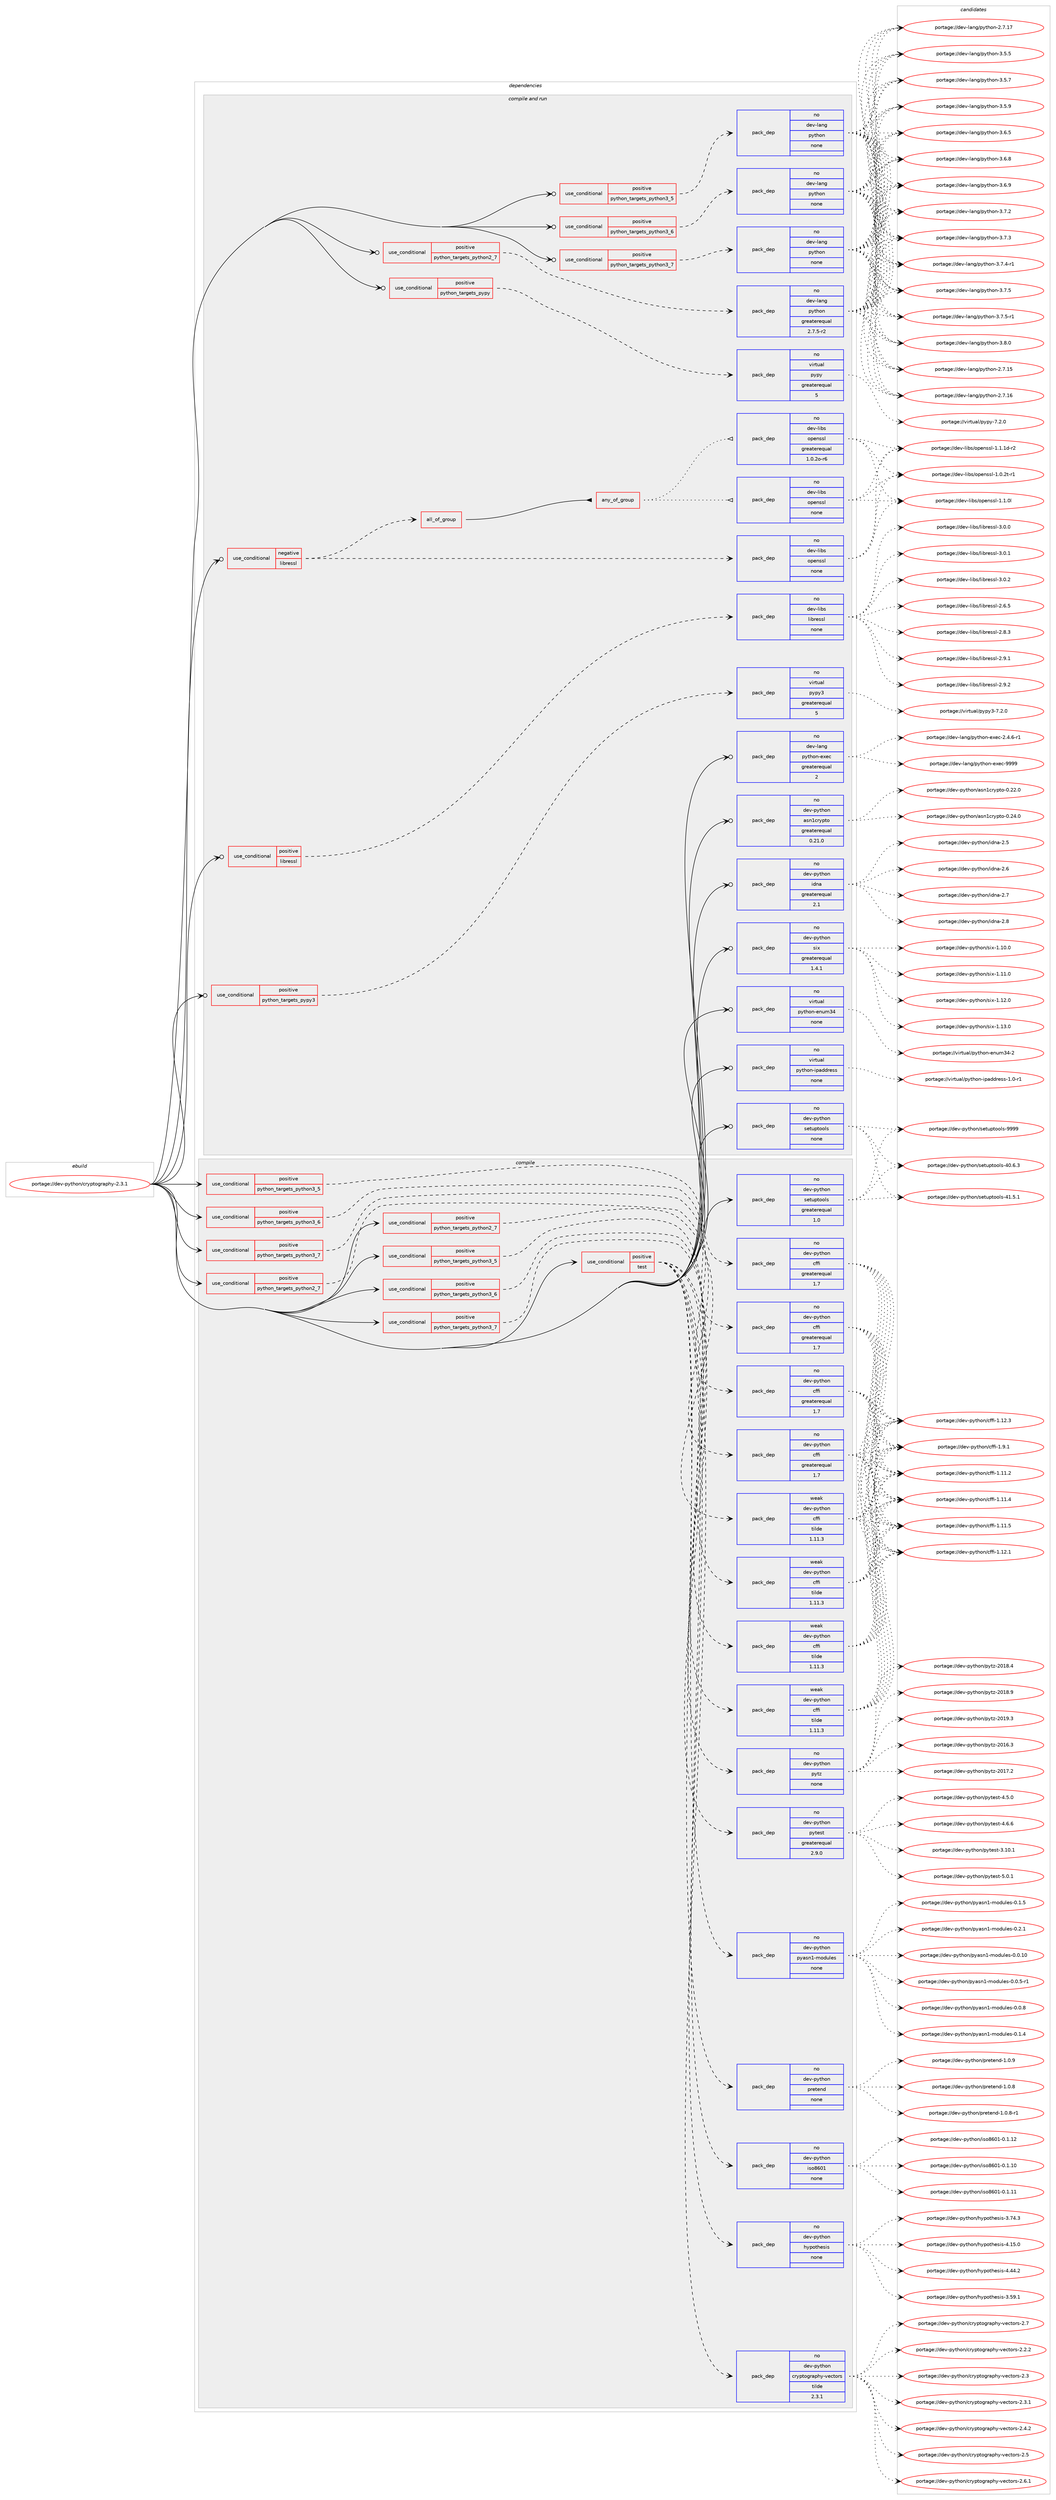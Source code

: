 digraph prolog {

# *************
# Graph options
# *************

newrank=true;
concentrate=true;
compound=true;
graph [rankdir=LR,fontname=Helvetica,fontsize=10,ranksep=1.5];#, ranksep=2.5, nodesep=0.2];
edge  [arrowhead=vee];
node  [fontname=Helvetica,fontsize=10];

# **********
# The ebuild
# **********

subgraph cluster_leftcol {
color=gray;
label=<<i>ebuild</i>>;
id [label="portage://dev-python/cryptography-2.3.1", color=red, width=4, href="../dev-python/cryptography-2.3.1.svg"];
}

# ****************
# The dependencies
# ****************

subgraph cluster_midcol {
color=gray;
label=<<i>dependencies</i>>;
subgraph cluster_compile {
fillcolor="#eeeeee";
style=filled;
label=<<i>compile</i>>;
subgraph cond27299 {
dependency135271 [label=<<TABLE BORDER="0" CELLBORDER="1" CELLSPACING="0" CELLPADDING="4"><TR><TD ROWSPAN="3" CELLPADDING="10">use_conditional</TD></TR><TR><TD>positive</TD></TR><TR><TD>python_targets_python2_7</TD></TR></TABLE>>, shape=none, color=red];
subgraph pack104658 {
dependency135272 [label=<<TABLE BORDER="0" CELLBORDER="1" CELLSPACING="0" CELLPADDING="4" WIDTH="220"><TR><TD ROWSPAN="6" CELLPADDING="30">pack_dep</TD></TR><TR><TD WIDTH="110">no</TD></TR><TR><TD>dev-python</TD></TR><TR><TD>cffi</TD></TR><TR><TD>greaterequal</TD></TR><TR><TD>1.7</TD></TR></TABLE>>, shape=none, color=blue];
}
dependency135271:e -> dependency135272:w [weight=20,style="dashed",arrowhead="vee"];
}
id:e -> dependency135271:w [weight=20,style="solid",arrowhead="vee"];
subgraph cond27300 {
dependency135273 [label=<<TABLE BORDER="0" CELLBORDER="1" CELLSPACING="0" CELLPADDING="4"><TR><TD ROWSPAN="3" CELLPADDING="10">use_conditional</TD></TR><TR><TD>positive</TD></TR><TR><TD>python_targets_python2_7</TD></TR></TABLE>>, shape=none, color=red];
subgraph pack104659 {
dependency135274 [label=<<TABLE BORDER="0" CELLBORDER="1" CELLSPACING="0" CELLPADDING="4" WIDTH="220"><TR><TD ROWSPAN="6" CELLPADDING="30">pack_dep</TD></TR><TR><TD WIDTH="110">weak</TD></TR><TR><TD>dev-python</TD></TR><TR><TD>cffi</TD></TR><TR><TD>tilde</TD></TR><TR><TD>1.11.3</TD></TR></TABLE>>, shape=none, color=blue];
}
dependency135273:e -> dependency135274:w [weight=20,style="dashed",arrowhead="vee"];
}
id:e -> dependency135273:w [weight=20,style="solid",arrowhead="vee"];
subgraph cond27301 {
dependency135275 [label=<<TABLE BORDER="0" CELLBORDER="1" CELLSPACING="0" CELLPADDING="4"><TR><TD ROWSPAN="3" CELLPADDING="10">use_conditional</TD></TR><TR><TD>positive</TD></TR><TR><TD>python_targets_python3_5</TD></TR></TABLE>>, shape=none, color=red];
subgraph pack104660 {
dependency135276 [label=<<TABLE BORDER="0" CELLBORDER="1" CELLSPACING="0" CELLPADDING="4" WIDTH="220"><TR><TD ROWSPAN="6" CELLPADDING="30">pack_dep</TD></TR><TR><TD WIDTH="110">no</TD></TR><TR><TD>dev-python</TD></TR><TR><TD>cffi</TD></TR><TR><TD>greaterequal</TD></TR><TR><TD>1.7</TD></TR></TABLE>>, shape=none, color=blue];
}
dependency135275:e -> dependency135276:w [weight=20,style="dashed",arrowhead="vee"];
}
id:e -> dependency135275:w [weight=20,style="solid",arrowhead="vee"];
subgraph cond27302 {
dependency135277 [label=<<TABLE BORDER="0" CELLBORDER="1" CELLSPACING="0" CELLPADDING="4"><TR><TD ROWSPAN="3" CELLPADDING="10">use_conditional</TD></TR><TR><TD>positive</TD></TR><TR><TD>python_targets_python3_5</TD></TR></TABLE>>, shape=none, color=red];
subgraph pack104661 {
dependency135278 [label=<<TABLE BORDER="0" CELLBORDER="1" CELLSPACING="0" CELLPADDING="4" WIDTH="220"><TR><TD ROWSPAN="6" CELLPADDING="30">pack_dep</TD></TR><TR><TD WIDTH="110">weak</TD></TR><TR><TD>dev-python</TD></TR><TR><TD>cffi</TD></TR><TR><TD>tilde</TD></TR><TR><TD>1.11.3</TD></TR></TABLE>>, shape=none, color=blue];
}
dependency135277:e -> dependency135278:w [weight=20,style="dashed",arrowhead="vee"];
}
id:e -> dependency135277:w [weight=20,style="solid",arrowhead="vee"];
subgraph cond27303 {
dependency135279 [label=<<TABLE BORDER="0" CELLBORDER="1" CELLSPACING="0" CELLPADDING="4"><TR><TD ROWSPAN="3" CELLPADDING="10">use_conditional</TD></TR><TR><TD>positive</TD></TR><TR><TD>python_targets_python3_6</TD></TR></TABLE>>, shape=none, color=red];
subgraph pack104662 {
dependency135280 [label=<<TABLE BORDER="0" CELLBORDER="1" CELLSPACING="0" CELLPADDING="4" WIDTH="220"><TR><TD ROWSPAN="6" CELLPADDING="30">pack_dep</TD></TR><TR><TD WIDTH="110">no</TD></TR><TR><TD>dev-python</TD></TR><TR><TD>cffi</TD></TR><TR><TD>greaterequal</TD></TR><TR><TD>1.7</TD></TR></TABLE>>, shape=none, color=blue];
}
dependency135279:e -> dependency135280:w [weight=20,style="dashed",arrowhead="vee"];
}
id:e -> dependency135279:w [weight=20,style="solid",arrowhead="vee"];
subgraph cond27304 {
dependency135281 [label=<<TABLE BORDER="0" CELLBORDER="1" CELLSPACING="0" CELLPADDING="4"><TR><TD ROWSPAN="3" CELLPADDING="10">use_conditional</TD></TR><TR><TD>positive</TD></TR><TR><TD>python_targets_python3_6</TD></TR></TABLE>>, shape=none, color=red];
subgraph pack104663 {
dependency135282 [label=<<TABLE BORDER="0" CELLBORDER="1" CELLSPACING="0" CELLPADDING="4" WIDTH="220"><TR><TD ROWSPAN="6" CELLPADDING="30">pack_dep</TD></TR><TR><TD WIDTH="110">weak</TD></TR><TR><TD>dev-python</TD></TR><TR><TD>cffi</TD></TR><TR><TD>tilde</TD></TR><TR><TD>1.11.3</TD></TR></TABLE>>, shape=none, color=blue];
}
dependency135281:e -> dependency135282:w [weight=20,style="dashed",arrowhead="vee"];
}
id:e -> dependency135281:w [weight=20,style="solid",arrowhead="vee"];
subgraph cond27305 {
dependency135283 [label=<<TABLE BORDER="0" CELLBORDER="1" CELLSPACING="0" CELLPADDING="4"><TR><TD ROWSPAN="3" CELLPADDING="10">use_conditional</TD></TR><TR><TD>positive</TD></TR><TR><TD>python_targets_python3_7</TD></TR></TABLE>>, shape=none, color=red];
subgraph pack104664 {
dependency135284 [label=<<TABLE BORDER="0" CELLBORDER="1" CELLSPACING="0" CELLPADDING="4" WIDTH="220"><TR><TD ROWSPAN="6" CELLPADDING="30">pack_dep</TD></TR><TR><TD WIDTH="110">no</TD></TR><TR><TD>dev-python</TD></TR><TR><TD>cffi</TD></TR><TR><TD>greaterequal</TD></TR><TR><TD>1.7</TD></TR></TABLE>>, shape=none, color=blue];
}
dependency135283:e -> dependency135284:w [weight=20,style="dashed",arrowhead="vee"];
}
id:e -> dependency135283:w [weight=20,style="solid",arrowhead="vee"];
subgraph cond27306 {
dependency135285 [label=<<TABLE BORDER="0" CELLBORDER="1" CELLSPACING="0" CELLPADDING="4"><TR><TD ROWSPAN="3" CELLPADDING="10">use_conditional</TD></TR><TR><TD>positive</TD></TR><TR><TD>python_targets_python3_7</TD></TR></TABLE>>, shape=none, color=red];
subgraph pack104665 {
dependency135286 [label=<<TABLE BORDER="0" CELLBORDER="1" CELLSPACING="0" CELLPADDING="4" WIDTH="220"><TR><TD ROWSPAN="6" CELLPADDING="30">pack_dep</TD></TR><TR><TD WIDTH="110">weak</TD></TR><TR><TD>dev-python</TD></TR><TR><TD>cffi</TD></TR><TR><TD>tilde</TD></TR><TR><TD>1.11.3</TD></TR></TABLE>>, shape=none, color=blue];
}
dependency135285:e -> dependency135286:w [weight=20,style="dashed",arrowhead="vee"];
}
id:e -> dependency135285:w [weight=20,style="solid",arrowhead="vee"];
subgraph cond27307 {
dependency135287 [label=<<TABLE BORDER="0" CELLBORDER="1" CELLSPACING="0" CELLPADDING="4"><TR><TD ROWSPAN="3" CELLPADDING="10">use_conditional</TD></TR><TR><TD>positive</TD></TR><TR><TD>test</TD></TR></TABLE>>, shape=none, color=red];
subgraph pack104666 {
dependency135288 [label=<<TABLE BORDER="0" CELLBORDER="1" CELLSPACING="0" CELLPADDING="4" WIDTH="220"><TR><TD ROWSPAN="6" CELLPADDING="30">pack_dep</TD></TR><TR><TD WIDTH="110">no</TD></TR><TR><TD>dev-python</TD></TR><TR><TD>cryptography-vectors</TD></TR><TR><TD>tilde</TD></TR><TR><TD>2.3.1</TD></TR></TABLE>>, shape=none, color=blue];
}
dependency135287:e -> dependency135288:w [weight=20,style="dashed",arrowhead="vee"];
subgraph pack104667 {
dependency135289 [label=<<TABLE BORDER="0" CELLBORDER="1" CELLSPACING="0" CELLPADDING="4" WIDTH="220"><TR><TD ROWSPAN="6" CELLPADDING="30">pack_dep</TD></TR><TR><TD WIDTH="110">no</TD></TR><TR><TD>dev-python</TD></TR><TR><TD>hypothesis</TD></TR><TR><TD>none</TD></TR><TR><TD></TD></TR></TABLE>>, shape=none, color=blue];
}
dependency135287:e -> dependency135289:w [weight=20,style="dashed",arrowhead="vee"];
subgraph pack104668 {
dependency135290 [label=<<TABLE BORDER="0" CELLBORDER="1" CELLSPACING="0" CELLPADDING="4" WIDTH="220"><TR><TD ROWSPAN="6" CELLPADDING="30">pack_dep</TD></TR><TR><TD WIDTH="110">no</TD></TR><TR><TD>dev-python</TD></TR><TR><TD>iso8601</TD></TR><TR><TD>none</TD></TR><TR><TD></TD></TR></TABLE>>, shape=none, color=blue];
}
dependency135287:e -> dependency135290:w [weight=20,style="dashed",arrowhead="vee"];
subgraph pack104669 {
dependency135291 [label=<<TABLE BORDER="0" CELLBORDER="1" CELLSPACING="0" CELLPADDING="4" WIDTH="220"><TR><TD ROWSPAN="6" CELLPADDING="30">pack_dep</TD></TR><TR><TD WIDTH="110">no</TD></TR><TR><TD>dev-python</TD></TR><TR><TD>pretend</TD></TR><TR><TD>none</TD></TR><TR><TD></TD></TR></TABLE>>, shape=none, color=blue];
}
dependency135287:e -> dependency135291:w [weight=20,style="dashed",arrowhead="vee"];
subgraph pack104670 {
dependency135292 [label=<<TABLE BORDER="0" CELLBORDER="1" CELLSPACING="0" CELLPADDING="4" WIDTH="220"><TR><TD ROWSPAN="6" CELLPADDING="30">pack_dep</TD></TR><TR><TD WIDTH="110">no</TD></TR><TR><TD>dev-python</TD></TR><TR><TD>pyasn1-modules</TD></TR><TR><TD>none</TD></TR><TR><TD></TD></TR></TABLE>>, shape=none, color=blue];
}
dependency135287:e -> dependency135292:w [weight=20,style="dashed",arrowhead="vee"];
subgraph pack104671 {
dependency135293 [label=<<TABLE BORDER="0" CELLBORDER="1" CELLSPACING="0" CELLPADDING="4" WIDTH="220"><TR><TD ROWSPAN="6" CELLPADDING="30">pack_dep</TD></TR><TR><TD WIDTH="110">no</TD></TR><TR><TD>dev-python</TD></TR><TR><TD>pytest</TD></TR><TR><TD>greaterequal</TD></TR><TR><TD>2.9.0</TD></TR></TABLE>>, shape=none, color=blue];
}
dependency135287:e -> dependency135293:w [weight=20,style="dashed",arrowhead="vee"];
subgraph pack104672 {
dependency135294 [label=<<TABLE BORDER="0" CELLBORDER="1" CELLSPACING="0" CELLPADDING="4" WIDTH="220"><TR><TD ROWSPAN="6" CELLPADDING="30">pack_dep</TD></TR><TR><TD WIDTH="110">no</TD></TR><TR><TD>dev-python</TD></TR><TR><TD>pytz</TD></TR><TR><TD>none</TD></TR><TR><TD></TD></TR></TABLE>>, shape=none, color=blue];
}
dependency135287:e -> dependency135294:w [weight=20,style="dashed",arrowhead="vee"];
}
id:e -> dependency135287:w [weight=20,style="solid",arrowhead="vee"];
subgraph pack104673 {
dependency135295 [label=<<TABLE BORDER="0" CELLBORDER="1" CELLSPACING="0" CELLPADDING="4" WIDTH="220"><TR><TD ROWSPAN="6" CELLPADDING="30">pack_dep</TD></TR><TR><TD WIDTH="110">no</TD></TR><TR><TD>dev-python</TD></TR><TR><TD>setuptools</TD></TR><TR><TD>greaterequal</TD></TR><TR><TD>1.0</TD></TR></TABLE>>, shape=none, color=blue];
}
id:e -> dependency135295:w [weight=20,style="solid",arrowhead="vee"];
}
subgraph cluster_compileandrun {
fillcolor="#eeeeee";
style=filled;
label=<<i>compile and run</i>>;
subgraph cond27308 {
dependency135296 [label=<<TABLE BORDER="0" CELLBORDER="1" CELLSPACING="0" CELLPADDING="4"><TR><TD ROWSPAN="3" CELLPADDING="10">use_conditional</TD></TR><TR><TD>negative</TD></TR><TR><TD>libressl</TD></TR></TABLE>>, shape=none, color=red];
subgraph pack104674 {
dependency135297 [label=<<TABLE BORDER="0" CELLBORDER="1" CELLSPACING="0" CELLPADDING="4" WIDTH="220"><TR><TD ROWSPAN="6" CELLPADDING="30">pack_dep</TD></TR><TR><TD WIDTH="110">no</TD></TR><TR><TD>dev-libs</TD></TR><TR><TD>openssl</TD></TR><TR><TD>none</TD></TR><TR><TD></TD></TR></TABLE>>, shape=none, color=blue];
}
dependency135296:e -> dependency135297:w [weight=20,style="dashed",arrowhead="vee"];
subgraph all70 {
dependency135298 [label=<<TABLE BORDER="0" CELLBORDER="1" CELLSPACING="0" CELLPADDING="4"><TR><TD CELLPADDING="10">all_of_group</TD></TR></TABLE>>, shape=none, color=red];subgraph any3247 {
dependency135299 [label=<<TABLE BORDER="0" CELLBORDER="1" CELLSPACING="0" CELLPADDING="4"><TR><TD CELLPADDING="10">any_of_group</TD></TR></TABLE>>, shape=none, color=red];subgraph pack104675 {
dependency135300 [label=<<TABLE BORDER="0" CELLBORDER="1" CELLSPACING="0" CELLPADDING="4" WIDTH="220"><TR><TD ROWSPAN="6" CELLPADDING="30">pack_dep</TD></TR><TR><TD WIDTH="110">no</TD></TR><TR><TD>dev-libs</TD></TR><TR><TD>openssl</TD></TR><TR><TD>none</TD></TR><TR><TD></TD></TR></TABLE>>, shape=none, color=blue];
}
dependency135299:e -> dependency135300:w [weight=20,style="dotted",arrowhead="oinv"];
subgraph pack104676 {
dependency135301 [label=<<TABLE BORDER="0" CELLBORDER="1" CELLSPACING="0" CELLPADDING="4" WIDTH="220"><TR><TD ROWSPAN="6" CELLPADDING="30">pack_dep</TD></TR><TR><TD WIDTH="110">no</TD></TR><TR><TD>dev-libs</TD></TR><TR><TD>openssl</TD></TR><TR><TD>greaterequal</TD></TR><TR><TD>1.0.2o-r6</TD></TR></TABLE>>, shape=none, color=blue];
}
dependency135299:e -> dependency135301:w [weight=20,style="dotted",arrowhead="oinv"];
}
dependency135298:e -> dependency135299:w [weight=20,style="solid",arrowhead="inv"];
}
dependency135296:e -> dependency135298:w [weight=20,style="dashed",arrowhead="vee"];
}
id:e -> dependency135296:w [weight=20,style="solid",arrowhead="odotvee"];
subgraph cond27309 {
dependency135302 [label=<<TABLE BORDER="0" CELLBORDER="1" CELLSPACING="0" CELLPADDING="4"><TR><TD ROWSPAN="3" CELLPADDING="10">use_conditional</TD></TR><TR><TD>positive</TD></TR><TR><TD>libressl</TD></TR></TABLE>>, shape=none, color=red];
subgraph pack104677 {
dependency135303 [label=<<TABLE BORDER="0" CELLBORDER="1" CELLSPACING="0" CELLPADDING="4" WIDTH="220"><TR><TD ROWSPAN="6" CELLPADDING="30">pack_dep</TD></TR><TR><TD WIDTH="110">no</TD></TR><TR><TD>dev-libs</TD></TR><TR><TD>libressl</TD></TR><TR><TD>none</TD></TR><TR><TD></TD></TR></TABLE>>, shape=none, color=blue];
}
dependency135302:e -> dependency135303:w [weight=20,style="dashed",arrowhead="vee"];
}
id:e -> dependency135302:w [weight=20,style="solid",arrowhead="odotvee"];
subgraph cond27310 {
dependency135304 [label=<<TABLE BORDER="0" CELLBORDER="1" CELLSPACING="0" CELLPADDING="4"><TR><TD ROWSPAN="3" CELLPADDING="10">use_conditional</TD></TR><TR><TD>positive</TD></TR><TR><TD>python_targets_pypy</TD></TR></TABLE>>, shape=none, color=red];
subgraph pack104678 {
dependency135305 [label=<<TABLE BORDER="0" CELLBORDER="1" CELLSPACING="0" CELLPADDING="4" WIDTH="220"><TR><TD ROWSPAN="6" CELLPADDING="30">pack_dep</TD></TR><TR><TD WIDTH="110">no</TD></TR><TR><TD>virtual</TD></TR><TR><TD>pypy</TD></TR><TR><TD>greaterequal</TD></TR><TR><TD>5</TD></TR></TABLE>>, shape=none, color=blue];
}
dependency135304:e -> dependency135305:w [weight=20,style="dashed",arrowhead="vee"];
}
id:e -> dependency135304:w [weight=20,style="solid",arrowhead="odotvee"];
subgraph cond27311 {
dependency135306 [label=<<TABLE BORDER="0" CELLBORDER="1" CELLSPACING="0" CELLPADDING="4"><TR><TD ROWSPAN="3" CELLPADDING="10">use_conditional</TD></TR><TR><TD>positive</TD></TR><TR><TD>python_targets_pypy3</TD></TR></TABLE>>, shape=none, color=red];
subgraph pack104679 {
dependency135307 [label=<<TABLE BORDER="0" CELLBORDER="1" CELLSPACING="0" CELLPADDING="4" WIDTH="220"><TR><TD ROWSPAN="6" CELLPADDING="30">pack_dep</TD></TR><TR><TD WIDTH="110">no</TD></TR><TR><TD>virtual</TD></TR><TR><TD>pypy3</TD></TR><TR><TD>greaterequal</TD></TR><TR><TD>5</TD></TR></TABLE>>, shape=none, color=blue];
}
dependency135306:e -> dependency135307:w [weight=20,style="dashed",arrowhead="vee"];
}
id:e -> dependency135306:w [weight=20,style="solid",arrowhead="odotvee"];
subgraph cond27312 {
dependency135308 [label=<<TABLE BORDER="0" CELLBORDER="1" CELLSPACING="0" CELLPADDING="4"><TR><TD ROWSPAN="3" CELLPADDING="10">use_conditional</TD></TR><TR><TD>positive</TD></TR><TR><TD>python_targets_python2_7</TD></TR></TABLE>>, shape=none, color=red];
subgraph pack104680 {
dependency135309 [label=<<TABLE BORDER="0" CELLBORDER="1" CELLSPACING="0" CELLPADDING="4" WIDTH="220"><TR><TD ROWSPAN="6" CELLPADDING="30">pack_dep</TD></TR><TR><TD WIDTH="110">no</TD></TR><TR><TD>dev-lang</TD></TR><TR><TD>python</TD></TR><TR><TD>greaterequal</TD></TR><TR><TD>2.7.5-r2</TD></TR></TABLE>>, shape=none, color=blue];
}
dependency135308:e -> dependency135309:w [weight=20,style="dashed",arrowhead="vee"];
}
id:e -> dependency135308:w [weight=20,style="solid",arrowhead="odotvee"];
subgraph cond27313 {
dependency135310 [label=<<TABLE BORDER="0" CELLBORDER="1" CELLSPACING="0" CELLPADDING="4"><TR><TD ROWSPAN="3" CELLPADDING="10">use_conditional</TD></TR><TR><TD>positive</TD></TR><TR><TD>python_targets_python3_5</TD></TR></TABLE>>, shape=none, color=red];
subgraph pack104681 {
dependency135311 [label=<<TABLE BORDER="0" CELLBORDER="1" CELLSPACING="0" CELLPADDING="4" WIDTH="220"><TR><TD ROWSPAN="6" CELLPADDING="30">pack_dep</TD></TR><TR><TD WIDTH="110">no</TD></TR><TR><TD>dev-lang</TD></TR><TR><TD>python</TD></TR><TR><TD>none</TD></TR><TR><TD></TD></TR></TABLE>>, shape=none, color=blue];
}
dependency135310:e -> dependency135311:w [weight=20,style="dashed",arrowhead="vee"];
}
id:e -> dependency135310:w [weight=20,style="solid",arrowhead="odotvee"];
subgraph cond27314 {
dependency135312 [label=<<TABLE BORDER="0" CELLBORDER="1" CELLSPACING="0" CELLPADDING="4"><TR><TD ROWSPAN="3" CELLPADDING="10">use_conditional</TD></TR><TR><TD>positive</TD></TR><TR><TD>python_targets_python3_6</TD></TR></TABLE>>, shape=none, color=red];
subgraph pack104682 {
dependency135313 [label=<<TABLE BORDER="0" CELLBORDER="1" CELLSPACING="0" CELLPADDING="4" WIDTH="220"><TR><TD ROWSPAN="6" CELLPADDING="30">pack_dep</TD></TR><TR><TD WIDTH="110">no</TD></TR><TR><TD>dev-lang</TD></TR><TR><TD>python</TD></TR><TR><TD>none</TD></TR><TR><TD></TD></TR></TABLE>>, shape=none, color=blue];
}
dependency135312:e -> dependency135313:w [weight=20,style="dashed",arrowhead="vee"];
}
id:e -> dependency135312:w [weight=20,style="solid",arrowhead="odotvee"];
subgraph cond27315 {
dependency135314 [label=<<TABLE BORDER="0" CELLBORDER="1" CELLSPACING="0" CELLPADDING="4"><TR><TD ROWSPAN="3" CELLPADDING="10">use_conditional</TD></TR><TR><TD>positive</TD></TR><TR><TD>python_targets_python3_7</TD></TR></TABLE>>, shape=none, color=red];
subgraph pack104683 {
dependency135315 [label=<<TABLE BORDER="0" CELLBORDER="1" CELLSPACING="0" CELLPADDING="4" WIDTH="220"><TR><TD ROWSPAN="6" CELLPADDING="30">pack_dep</TD></TR><TR><TD WIDTH="110">no</TD></TR><TR><TD>dev-lang</TD></TR><TR><TD>python</TD></TR><TR><TD>none</TD></TR><TR><TD></TD></TR></TABLE>>, shape=none, color=blue];
}
dependency135314:e -> dependency135315:w [weight=20,style="dashed",arrowhead="vee"];
}
id:e -> dependency135314:w [weight=20,style="solid",arrowhead="odotvee"];
subgraph pack104684 {
dependency135316 [label=<<TABLE BORDER="0" CELLBORDER="1" CELLSPACING="0" CELLPADDING="4" WIDTH="220"><TR><TD ROWSPAN="6" CELLPADDING="30">pack_dep</TD></TR><TR><TD WIDTH="110">no</TD></TR><TR><TD>dev-lang</TD></TR><TR><TD>python-exec</TD></TR><TR><TD>greaterequal</TD></TR><TR><TD>2</TD></TR></TABLE>>, shape=none, color=blue];
}
id:e -> dependency135316:w [weight=20,style="solid",arrowhead="odotvee"];
subgraph pack104685 {
dependency135317 [label=<<TABLE BORDER="0" CELLBORDER="1" CELLSPACING="0" CELLPADDING="4" WIDTH="220"><TR><TD ROWSPAN="6" CELLPADDING="30">pack_dep</TD></TR><TR><TD WIDTH="110">no</TD></TR><TR><TD>dev-python</TD></TR><TR><TD>asn1crypto</TD></TR><TR><TD>greaterequal</TD></TR><TR><TD>0.21.0</TD></TR></TABLE>>, shape=none, color=blue];
}
id:e -> dependency135317:w [weight=20,style="solid",arrowhead="odotvee"];
subgraph pack104686 {
dependency135318 [label=<<TABLE BORDER="0" CELLBORDER="1" CELLSPACING="0" CELLPADDING="4" WIDTH="220"><TR><TD ROWSPAN="6" CELLPADDING="30">pack_dep</TD></TR><TR><TD WIDTH="110">no</TD></TR><TR><TD>dev-python</TD></TR><TR><TD>idna</TD></TR><TR><TD>greaterequal</TD></TR><TR><TD>2.1</TD></TR></TABLE>>, shape=none, color=blue];
}
id:e -> dependency135318:w [weight=20,style="solid",arrowhead="odotvee"];
subgraph pack104687 {
dependency135319 [label=<<TABLE BORDER="0" CELLBORDER="1" CELLSPACING="0" CELLPADDING="4" WIDTH="220"><TR><TD ROWSPAN="6" CELLPADDING="30">pack_dep</TD></TR><TR><TD WIDTH="110">no</TD></TR><TR><TD>dev-python</TD></TR><TR><TD>setuptools</TD></TR><TR><TD>none</TD></TR><TR><TD></TD></TR></TABLE>>, shape=none, color=blue];
}
id:e -> dependency135319:w [weight=20,style="solid",arrowhead="odotvee"];
subgraph pack104688 {
dependency135320 [label=<<TABLE BORDER="0" CELLBORDER="1" CELLSPACING="0" CELLPADDING="4" WIDTH="220"><TR><TD ROWSPAN="6" CELLPADDING="30">pack_dep</TD></TR><TR><TD WIDTH="110">no</TD></TR><TR><TD>dev-python</TD></TR><TR><TD>six</TD></TR><TR><TD>greaterequal</TD></TR><TR><TD>1.4.1</TD></TR></TABLE>>, shape=none, color=blue];
}
id:e -> dependency135320:w [weight=20,style="solid",arrowhead="odotvee"];
subgraph pack104689 {
dependency135321 [label=<<TABLE BORDER="0" CELLBORDER="1" CELLSPACING="0" CELLPADDING="4" WIDTH="220"><TR><TD ROWSPAN="6" CELLPADDING="30">pack_dep</TD></TR><TR><TD WIDTH="110">no</TD></TR><TR><TD>virtual</TD></TR><TR><TD>python-enum34</TD></TR><TR><TD>none</TD></TR><TR><TD></TD></TR></TABLE>>, shape=none, color=blue];
}
id:e -> dependency135321:w [weight=20,style="solid",arrowhead="odotvee"];
subgraph pack104690 {
dependency135322 [label=<<TABLE BORDER="0" CELLBORDER="1" CELLSPACING="0" CELLPADDING="4" WIDTH="220"><TR><TD ROWSPAN="6" CELLPADDING="30">pack_dep</TD></TR><TR><TD WIDTH="110">no</TD></TR><TR><TD>virtual</TD></TR><TR><TD>python-ipaddress</TD></TR><TR><TD>none</TD></TR><TR><TD></TD></TR></TABLE>>, shape=none, color=blue];
}
id:e -> dependency135322:w [weight=20,style="solid",arrowhead="odotvee"];
}
subgraph cluster_run {
fillcolor="#eeeeee";
style=filled;
label=<<i>run</i>>;
}
}

# **************
# The candidates
# **************

subgraph cluster_choices {
rank=same;
color=gray;
label=<<i>candidates</i>>;

subgraph choice104658 {
color=black;
nodesep=1;
choiceportage10010111845112121116104111110479910210210545494649494650 [label="portage://dev-python/cffi-1.11.2", color=red, width=4,href="../dev-python/cffi-1.11.2.svg"];
choiceportage10010111845112121116104111110479910210210545494649494652 [label="portage://dev-python/cffi-1.11.4", color=red, width=4,href="../dev-python/cffi-1.11.4.svg"];
choiceportage10010111845112121116104111110479910210210545494649494653 [label="portage://dev-python/cffi-1.11.5", color=red, width=4,href="../dev-python/cffi-1.11.5.svg"];
choiceportage10010111845112121116104111110479910210210545494649504649 [label="portage://dev-python/cffi-1.12.1", color=red, width=4,href="../dev-python/cffi-1.12.1.svg"];
choiceportage10010111845112121116104111110479910210210545494649504651 [label="portage://dev-python/cffi-1.12.3", color=red, width=4,href="../dev-python/cffi-1.12.3.svg"];
choiceportage100101118451121211161041111104799102102105454946574649 [label="portage://dev-python/cffi-1.9.1", color=red, width=4,href="../dev-python/cffi-1.9.1.svg"];
dependency135272:e -> choiceportage10010111845112121116104111110479910210210545494649494650:w [style=dotted,weight="100"];
dependency135272:e -> choiceportage10010111845112121116104111110479910210210545494649494652:w [style=dotted,weight="100"];
dependency135272:e -> choiceportage10010111845112121116104111110479910210210545494649494653:w [style=dotted,weight="100"];
dependency135272:e -> choiceportage10010111845112121116104111110479910210210545494649504649:w [style=dotted,weight="100"];
dependency135272:e -> choiceportage10010111845112121116104111110479910210210545494649504651:w [style=dotted,weight="100"];
dependency135272:e -> choiceportage100101118451121211161041111104799102102105454946574649:w [style=dotted,weight="100"];
}
subgraph choice104659 {
color=black;
nodesep=1;
choiceportage10010111845112121116104111110479910210210545494649494650 [label="portage://dev-python/cffi-1.11.2", color=red, width=4,href="../dev-python/cffi-1.11.2.svg"];
choiceportage10010111845112121116104111110479910210210545494649494652 [label="portage://dev-python/cffi-1.11.4", color=red, width=4,href="../dev-python/cffi-1.11.4.svg"];
choiceportage10010111845112121116104111110479910210210545494649494653 [label="portage://dev-python/cffi-1.11.5", color=red, width=4,href="../dev-python/cffi-1.11.5.svg"];
choiceportage10010111845112121116104111110479910210210545494649504649 [label="portage://dev-python/cffi-1.12.1", color=red, width=4,href="../dev-python/cffi-1.12.1.svg"];
choiceportage10010111845112121116104111110479910210210545494649504651 [label="portage://dev-python/cffi-1.12.3", color=red, width=4,href="../dev-python/cffi-1.12.3.svg"];
choiceportage100101118451121211161041111104799102102105454946574649 [label="portage://dev-python/cffi-1.9.1", color=red, width=4,href="../dev-python/cffi-1.9.1.svg"];
dependency135274:e -> choiceportage10010111845112121116104111110479910210210545494649494650:w [style=dotted,weight="100"];
dependency135274:e -> choiceportage10010111845112121116104111110479910210210545494649494652:w [style=dotted,weight="100"];
dependency135274:e -> choiceportage10010111845112121116104111110479910210210545494649494653:w [style=dotted,weight="100"];
dependency135274:e -> choiceportage10010111845112121116104111110479910210210545494649504649:w [style=dotted,weight="100"];
dependency135274:e -> choiceportage10010111845112121116104111110479910210210545494649504651:w [style=dotted,weight="100"];
dependency135274:e -> choiceportage100101118451121211161041111104799102102105454946574649:w [style=dotted,weight="100"];
}
subgraph choice104660 {
color=black;
nodesep=1;
choiceportage10010111845112121116104111110479910210210545494649494650 [label="portage://dev-python/cffi-1.11.2", color=red, width=4,href="../dev-python/cffi-1.11.2.svg"];
choiceportage10010111845112121116104111110479910210210545494649494652 [label="portage://dev-python/cffi-1.11.4", color=red, width=4,href="../dev-python/cffi-1.11.4.svg"];
choiceportage10010111845112121116104111110479910210210545494649494653 [label="portage://dev-python/cffi-1.11.5", color=red, width=4,href="../dev-python/cffi-1.11.5.svg"];
choiceportage10010111845112121116104111110479910210210545494649504649 [label="portage://dev-python/cffi-1.12.1", color=red, width=4,href="../dev-python/cffi-1.12.1.svg"];
choiceportage10010111845112121116104111110479910210210545494649504651 [label="portage://dev-python/cffi-1.12.3", color=red, width=4,href="../dev-python/cffi-1.12.3.svg"];
choiceportage100101118451121211161041111104799102102105454946574649 [label="portage://dev-python/cffi-1.9.1", color=red, width=4,href="../dev-python/cffi-1.9.1.svg"];
dependency135276:e -> choiceportage10010111845112121116104111110479910210210545494649494650:w [style=dotted,weight="100"];
dependency135276:e -> choiceportage10010111845112121116104111110479910210210545494649494652:w [style=dotted,weight="100"];
dependency135276:e -> choiceportage10010111845112121116104111110479910210210545494649494653:w [style=dotted,weight="100"];
dependency135276:e -> choiceportage10010111845112121116104111110479910210210545494649504649:w [style=dotted,weight="100"];
dependency135276:e -> choiceportage10010111845112121116104111110479910210210545494649504651:w [style=dotted,weight="100"];
dependency135276:e -> choiceportage100101118451121211161041111104799102102105454946574649:w [style=dotted,weight="100"];
}
subgraph choice104661 {
color=black;
nodesep=1;
choiceportage10010111845112121116104111110479910210210545494649494650 [label="portage://dev-python/cffi-1.11.2", color=red, width=4,href="../dev-python/cffi-1.11.2.svg"];
choiceportage10010111845112121116104111110479910210210545494649494652 [label="portage://dev-python/cffi-1.11.4", color=red, width=4,href="../dev-python/cffi-1.11.4.svg"];
choiceportage10010111845112121116104111110479910210210545494649494653 [label="portage://dev-python/cffi-1.11.5", color=red, width=4,href="../dev-python/cffi-1.11.5.svg"];
choiceportage10010111845112121116104111110479910210210545494649504649 [label="portage://dev-python/cffi-1.12.1", color=red, width=4,href="../dev-python/cffi-1.12.1.svg"];
choiceportage10010111845112121116104111110479910210210545494649504651 [label="portage://dev-python/cffi-1.12.3", color=red, width=4,href="../dev-python/cffi-1.12.3.svg"];
choiceportage100101118451121211161041111104799102102105454946574649 [label="portage://dev-python/cffi-1.9.1", color=red, width=4,href="../dev-python/cffi-1.9.1.svg"];
dependency135278:e -> choiceportage10010111845112121116104111110479910210210545494649494650:w [style=dotted,weight="100"];
dependency135278:e -> choiceportage10010111845112121116104111110479910210210545494649494652:w [style=dotted,weight="100"];
dependency135278:e -> choiceportage10010111845112121116104111110479910210210545494649494653:w [style=dotted,weight="100"];
dependency135278:e -> choiceportage10010111845112121116104111110479910210210545494649504649:w [style=dotted,weight="100"];
dependency135278:e -> choiceportage10010111845112121116104111110479910210210545494649504651:w [style=dotted,weight="100"];
dependency135278:e -> choiceportage100101118451121211161041111104799102102105454946574649:w [style=dotted,weight="100"];
}
subgraph choice104662 {
color=black;
nodesep=1;
choiceportage10010111845112121116104111110479910210210545494649494650 [label="portage://dev-python/cffi-1.11.2", color=red, width=4,href="../dev-python/cffi-1.11.2.svg"];
choiceportage10010111845112121116104111110479910210210545494649494652 [label="portage://dev-python/cffi-1.11.4", color=red, width=4,href="../dev-python/cffi-1.11.4.svg"];
choiceportage10010111845112121116104111110479910210210545494649494653 [label="portage://dev-python/cffi-1.11.5", color=red, width=4,href="../dev-python/cffi-1.11.5.svg"];
choiceportage10010111845112121116104111110479910210210545494649504649 [label="portage://dev-python/cffi-1.12.1", color=red, width=4,href="../dev-python/cffi-1.12.1.svg"];
choiceportage10010111845112121116104111110479910210210545494649504651 [label="portage://dev-python/cffi-1.12.3", color=red, width=4,href="../dev-python/cffi-1.12.3.svg"];
choiceportage100101118451121211161041111104799102102105454946574649 [label="portage://dev-python/cffi-1.9.1", color=red, width=4,href="../dev-python/cffi-1.9.1.svg"];
dependency135280:e -> choiceportage10010111845112121116104111110479910210210545494649494650:w [style=dotted,weight="100"];
dependency135280:e -> choiceportage10010111845112121116104111110479910210210545494649494652:w [style=dotted,weight="100"];
dependency135280:e -> choiceportage10010111845112121116104111110479910210210545494649494653:w [style=dotted,weight="100"];
dependency135280:e -> choiceportage10010111845112121116104111110479910210210545494649504649:w [style=dotted,weight="100"];
dependency135280:e -> choiceportage10010111845112121116104111110479910210210545494649504651:w [style=dotted,weight="100"];
dependency135280:e -> choiceportage100101118451121211161041111104799102102105454946574649:w [style=dotted,weight="100"];
}
subgraph choice104663 {
color=black;
nodesep=1;
choiceportage10010111845112121116104111110479910210210545494649494650 [label="portage://dev-python/cffi-1.11.2", color=red, width=4,href="../dev-python/cffi-1.11.2.svg"];
choiceportage10010111845112121116104111110479910210210545494649494652 [label="portage://dev-python/cffi-1.11.4", color=red, width=4,href="../dev-python/cffi-1.11.4.svg"];
choiceportage10010111845112121116104111110479910210210545494649494653 [label="portage://dev-python/cffi-1.11.5", color=red, width=4,href="../dev-python/cffi-1.11.5.svg"];
choiceportage10010111845112121116104111110479910210210545494649504649 [label="portage://dev-python/cffi-1.12.1", color=red, width=4,href="../dev-python/cffi-1.12.1.svg"];
choiceportage10010111845112121116104111110479910210210545494649504651 [label="portage://dev-python/cffi-1.12.3", color=red, width=4,href="../dev-python/cffi-1.12.3.svg"];
choiceportage100101118451121211161041111104799102102105454946574649 [label="portage://dev-python/cffi-1.9.1", color=red, width=4,href="../dev-python/cffi-1.9.1.svg"];
dependency135282:e -> choiceportage10010111845112121116104111110479910210210545494649494650:w [style=dotted,weight="100"];
dependency135282:e -> choiceportage10010111845112121116104111110479910210210545494649494652:w [style=dotted,weight="100"];
dependency135282:e -> choiceportage10010111845112121116104111110479910210210545494649494653:w [style=dotted,weight="100"];
dependency135282:e -> choiceportage10010111845112121116104111110479910210210545494649504649:w [style=dotted,weight="100"];
dependency135282:e -> choiceportage10010111845112121116104111110479910210210545494649504651:w [style=dotted,weight="100"];
dependency135282:e -> choiceportage100101118451121211161041111104799102102105454946574649:w [style=dotted,weight="100"];
}
subgraph choice104664 {
color=black;
nodesep=1;
choiceportage10010111845112121116104111110479910210210545494649494650 [label="portage://dev-python/cffi-1.11.2", color=red, width=4,href="../dev-python/cffi-1.11.2.svg"];
choiceportage10010111845112121116104111110479910210210545494649494652 [label="portage://dev-python/cffi-1.11.4", color=red, width=4,href="../dev-python/cffi-1.11.4.svg"];
choiceportage10010111845112121116104111110479910210210545494649494653 [label="portage://dev-python/cffi-1.11.5", color=red, width=4,href="../dev-python/cffi-1.11.5.svg"];
choiceportage10010111845112121116104111110479910210210545494649504649 [label="portage://dev-python/cffi-1.12.1", color=red, width=4,href="../dev-python/cffi-1.12.1.svg"];
choiceportage10010111845112121116104111110479910210210545494649504651 [label="portage://dev-python/cffi-1.12.3", color=red, width=4,href="../dev-python/cffi-1.12.3.svg"];
choiceportage100101118451121211161041111104799102102105454946574649 [label="portage://dev-python/cffi-1.9.1", color=red, width=4,href="../dev-python/cffi-1.9.1.svg"];
dependency135284:e -> choiceportage10010111845112121116104111110479910210210545494649494650:w [style=dotted,weight="100"];
dependency135284:e -> choiceportage10010111845112121116104111110479910210210545494649494652:w [style=dotted,weight="100"];
dependency135284:e -> choiceportage10010111845112121116104111110479910210210545494649494653:w [style=dotted,weight="100"];
dependency135284:e -> choiceportage10010111845112121116104111110479910210210545494649504649:w [style=dotted,weight="100"];
dependency135284:e -> choiceportage10010111845112121116104111110479910210210545494649504651:w [style=dotted,weight="100"];
dependency135284:e -> choiceportage100101118451121211161041111104799102102105454946574649:w [style=dotted,weight="100"];
}
subgraph choice104665 {
color=black;
nodesep=1;
choiceportage10010111845112121116104111110479910210210545494649494650 [label="portage://dev-python/cffi-1.11.2", color=red, width=4,href="../dev-python/cffi-1.11.2.svg"];
choiceportage10010111845112121116104111110479910210210545494649494652 [label="portage://dev-python/cffi-1.11.4", color=red, width=4,href="../dev-python/cffi-1.11.4.svg"];
choiceportage10010111845112121116104111110479910210210545494649494653 [label="portage://dev-python/cffi-1.11.5", color=red, width=4,href="../dev-python/cffi-1.11.5.svg"];
choiceportage10010111845112121116104111110479910210210545494649504649 [label="portage://dev-python/cffi-1.12.1", color=red, width=4,href="../dev-python/cffi-1.12.1.svg"];
choiceportage10010111845112121116104111110479910210210545494649504651 [label="portage://dev-python/cffi-1.12.3", color=red, width=4,href="../dev-python/cffi-1.12.3.svg"];
choiceportage100101118451121211161041111104799102102105454946574649 [label="portage://dev-python/cffi-1.9.1", color=red, width=4,href="../dev-python/cffi-1.9.1.svg"];
dependency135286:e -> choiceportage10010111845112121116104111110479910210210545494649494650:w [style=dotted,weight="100"];
dependency135286:e -> choiceportage10010111845112121116104111110479910210210545494649494652:w [style=dotted,weight="100"];
dependency135286:e -> choiceportage10010111845112121116104111110479910210210545494649494653:w [style=dotted,weight="100"];
dependency135286:e -> choiceportage10010111845112121116104111110479910210210545494649504649:w [style=dotted,weight="100"];
dependency135286:e -> choiceportage10010111845112121116104111110479910210210545494649504651:w [style=dotted,weight="100"];
dependency135286:e -> choiceportage100101118451121211161041111104799102102105454946574649:w [style=dotted,weight="100"];
}
subgraph choice104666 {
color=black;
nodesep=1;
choiceportage100101118451121211161041111104799114121112116111103114971121041214511810199116111114115455046504650 [label="portage://dev-python/cryptography-vectors-2.2.2", color=red, width=4,href="../dev-python/cryptography-vectors-2.2.2.svg"];
choiceportage10010111845112121116104111110479911412111211611110311497112104121451181019911611111411545504651 [label="portage://dev-python/cryptography-vectors-2.3", color=red, width=4,href="../dev-python/cryptography-vectors-2.3.svg"];
choiceportage100101118451121211161041111104799114121112116111103114971121041214511810199116111114115455046514649 [label="portage://dev-python/cryptography-vectors-2.3.1", color=red, width=4,href="../dev-python/cryptography-vectors-2.3.1.svg"];
choiceportage100101118451121211161041111104799114121112116111103114971121041214511810199116111114115455046524650 [label="portage://dev-python/cryptography-vectors-2.4.2", color=red, width=4,href="../dev-python/cryptography-vectors-2.4.2.svg"];
choiceportage10010111845112121116104111110479911412111211611110311497112104121451181019911611111411545504653 [label="portage://dev-python/cryptography-vectors-2.5", color=red, width=4,href="../dev-python/cryptography-vectors-2.5.svg"];
choiceportage100101118451121211161041111104799114121112116111103114971121041214511810199116111114115455046544649 [label="portage://dev-python/cryptography-vectors-2.6.1", color=red, width=4,href="../dev-python/cryptography-vectors-2.6.1.svg"];
choiceportage10010111845112121116104111110479911412111211611110311497112104121451181019911611111411545504655 [label="portage://dev-python/cryptography-vectors-2.7", color=red, width=4,href="../dev-python/cryptography-vectors-2.7.svg"];
dependency135288:e -> choiceportage100101118451121211161041111104799114121112116111103114971121041214511810199116111114115455046504650:w [style=dotted,weight="100"];
dependency135288:e -> choiceportage10010111845112121116104111110479911412111211611110311497112104121451181019911611111411545504651:w [style=dotted,weight="100"];
dependency135288:e -> choiceportage100101118451121211161041111104799114121112116111103114971121041214511810199116111114115455046514649:w [style=dotted,weight="100"];
dependency135288:e -> choiceportage100101118451121211161041111104799114121112116111103114971121041214511810199116111114115455046524650:w [style=dotted,weight="100"];
dependency135288:e -> choiceportage10010111845112121116104111110479911412111211611110311497112104121451181019911611111411545504653:w [style=dotted,weight="100"];
dependency135288:e -> choiceportage100101118451121211161041111104799114121112116111103114971121041214511810199116111114115455046544649:w [style=dotted,weight="100"];
dependency135288:e -> choiceportage10010111845112121116104111110479911412111211611110311497112104121451181019911611111411545504655:w [style=dotted,weight="100"];
}
subgraph choice104667 {
color=black;
nodesep=1;
choiceportage100101118451121211161041111104710412111211111610410111510511545514653574649 [label="portage://dev-python/hypothesis-3.59.1", color=red, width=4,href="../dev-python/hypothesis-3.59.1.svg"];
choiceportage100101118451121211161041111104710412111211111610410111510511545514655524651 [label="portage://dev-python/hypothesis-3.74.3", color=red, width=4,href="../dev-python/hypothesis-3.74.3.svg"];
choiceportage100101118451121211161041111104710412111211111610410111510511545524649534648 [label="portage://dev-python/hypothesis-4.15.0", color=red, width=4,href="../dev-python/hypothesis-4.15.0.svg"];
choiceportage100101118451121211161041111104710412111211111610410111510511545524652524650 [label="portage://dev-python/hypothesis-4.44.2", color=red, width=4,href="../dev-python/hypothesis-4.44.2.svg"];
dependency135289:e -> choiceportage100101118451121211161041111104710412111211111610410111510511545514653574649:w [style=dotted,weight="100"];
dependency135289:e -> choiceportage100101118451121211161041111104710412111211111610410111510511545514655524651:w [style=dotted,weight="100"];
dependency135289:e -> choiceportage100101118451121211161041111104710412111211111610410111510511545524649534648:w [style=dotted,weight="100"];
dependency135289:e -> choiceportage100101118451121211161041111104710412111211111610410111510511545524652524650:w [style=dotted,weight="100"];
}
subgraph choice104668 {
color=black;
nodesep=1;
choiceportage10010111845112121116104111110471051151115654484945484649464948 [label="portage://dev-python/iso8601-0.1.10", color=red, width=4,href="../dev-python/iso8601-0.1.10.svg"];
choiceportage10010111845112121116104111110471051151115654484945484649464949 [label="portage://dev-python/iso8601-0.1.11", color=red, width=4,href="../dev-python/iso8601-0.1.11.svg"];
choiceportage10010111845112121116104111110471051151115654484945484649464950 [label="portage://dev-python/iso8601-0.1.12", color=red, width=4,href="../dev-python/iso8601-0.1.12.svg"];
dependency135290:e -> choiceportage10010111845112121116104111110471051151115654484945484649464948:w [style=dotted,weight="100"];
dependency135290:e -> choiceportage10010111845112121116104111110471051151115654484945484649464949:w [style=dotted,weight="100"];
dependency135290:e -> choiceportage10010111845112121116104111110471051151115654484945484649464950:w [style=dotted,weight="100"];
}
subgraph choice104669 {
color=black;
nodesep=1;
choiceportage1001011184511212111610411111047112114101116101110100454946484656 [label="portage://dev-python/pretend-1.0.8", color=red, width=4,href="../dev-python/pretend-1.0.8.svg"];
choiceportage10010111845112121116104111110471121141011161011101004549464846564511449 [label="portage://dev-python/pretend-1.0.8-r1", color=red, width=4,href="../dev-python/pretend-1.0.8-r1.svg"];
choiceportage1001011184511212111610411111047112114101116101110100454946484657 [label="portage://dev-python/pretend-1.0.9", color=red, width=4,href="../dev-python/pretend-1.0.9.svg"];
dependency135291:e -> choiceportage1001011184511212111610411111047112114101116101110100454946484656:w [style=dotted,weight="100"];
dependency135291:e -> choiceportage10010111845112121116104111110471121141011161011101004549464846564511449:w [style=dotted,weight="100"];
dependency135291:e -> choiceportage1001011184511212111610411111047112114101116101110100454946484657:w [style=dotted,weight="100"];
}
subgraph choice104670 {
color=black;
nodesep=1;
choiceportage100101118451121211161041111104711212197115110494510911110011710810111545484648464948 [label="portage://dev-python/pyasn1-modules-0.0.10", color=red, width=4,href="../dev-python/pyasn1-modules-0.0.10.svg"];
choiceportage10010111845112121116104111110471121219711511049451091111001171081011154548464846534511449 [label="portage://dev-python/pyasn1-modules-0.0.5-r1", color=red, width=4,href="../dev-python/pyasn1-modules-0.0.5-r1.svg"];
choiceportage1001011184511212111610411111047112121971151104945109111100117108101115454846484656 [label="portage://dev-python/pyasn1-modules-0.0.8", color=red, width=4,href="../dev-python/pyasn1-modules-0.0.8.svg"];
choiceportage1001011184511212111610411111047112121971151104945109111100117108101115454846494652 [label="portage://dev-python/pyasn1-modules-0.1.4", color=red, width=4,href="../dev-python/pyasn1-modules-0.1.4.svg"];
choiceportage1001011184511212111610411111047112121971151104945109111100117108101115454846494653 [label="portage://dev-python/pyasn1-modules-0.1.5", color=red, width=4,href="../dev-python/pyasn1-modules-0.1.5.svg"];
choiceportage1001011184511212111610411111047112121971151104945109111100117108101115454846504649 [label="portage://dev-python/pyasn1-modules-0.2.1", color=red, width=4,href="../dev-python/pyasn1-modules-0.2.1.svg"];
dependency135292:e -> choiceportage100101118451121211161041111104711212197115110494510911110011710810111545484648464948:w [style=dotted,weight="100"];
dependency135292:e -> choiceportage10010111845112121116104111110471121219711511049451091111001171081011154548464846534511449:w [style=dotted,weight="100"];
dependency135292:e -> choiceportage1001011184511212111610411111047112121971151104945109111100117108101115454846484656:w [style=dotted,weight="100"];
dependency135292:e -> choiceportage1001011184511212111610411111047112121971151104945109111100117108101115454846494652:w [style=dotted,weight="100"];
dependency135292:e -> choiceportage1001011184511212111610411111047112121971151104945109111100117108101115454846494653:w [style=dotted,weight="100"];
dependency135292:e -> choiceportage1001011184511212111610411111047112121971151104945109111100117108101115454846504649:w [style=dotted,weight="100"];
}
subgraph choice104671 {
color=black;
nodesep=1;
choiceportage100101118451121211161041111104711212111610111511645514649484649 [label="portage://dev-python/pytest-3.10.1", color=red, width=4,href="../dev-python/pytest-3.10.1.svg"];
choiceportage1001011184511212111610411111047112121116101115116455246534648 [label="portage://dev-python/pytest-4.5.0", color=red, width=4,href="../dev-python/pytest-4.5.0.svg"];
choiceportage1001011184511212111610411111047112121116101115116455246544654 [label="portage://dev-python/pytest-4.6.6", color=red, width=4,href="../dev-python/pytest-4.6.6.svg"];
choiceportage1001011184511212111610411111047112121116101115116455346484649 [label="portage://dev-python/pytest-5.0.1", color=red, width=4,href="../dev-python/pytest-5.0.1.svg"];
dependency135293:e -> choiceportage100101118451121211161041111104711212111610111511645514649484649:w [style=dotted,weight="100"];
dependency135293:e -> choiceportage1001011184511212111610411111047112121116101115116455246534648:w [style=dotted,weight="100"];
dependency135293:e -> choiceportage1001011184511212111610411111047112121116101115116455246544654:w [style=dotted,weight="100"];
dependency135293:e -> choiceportage1001011184511212111610411111047112121116101115116455346484649:w [style=dotted,weight="100"];
}
subgraph choice104672 {
color=black;
nodesep=1;
choiceportage100101118451121211161041111104711212111612245504849544651 [label="portage://dev-python/pytz-2016.3", color=red, width=4,href="../dev-python/pytz-2016.3.svg"];
choiceportage100101118451121211161041111104711212111612245504849554650 [label="portage://dev-python/pytz-2017.2", color=red, width=4,href="../dev-python/pytz-2017.2.svg"];
choiceportage100101118451121211161041111104711212111612245504849564652 [label="portage://dev-python/pytz-2018.4", color=red, width=4,href="../dev-python/pytz-2018.4.svg"];
choiceportage100101118451121211161041111104711212111612245504849564657 [label="portage://dev-python/pytz-2018.9", color=red, width=4,href="../dev-python/pytz-2018.9.svg"];
choiceportage100101118451121211161041111104711212111612245504849574651 [label="portage://dev-python/pytz-2019.3", color=red, width=4,href="../dev-python/pytz-2019.3.svg"];
dependency135294:e -> choiceportage100101118451121211161041111104711212111612245504849544651:w [style=dotted,weight="100"];
dependency135294:e -> choiceportage100101118451121211161041111104711212111612245504849554650:w [style=dotted,weight="100"];
dependency135294:e -> choiceportage100101118451121211161041111104711212111612245504849564652:w [style=dotted,weight="100"];
dependency135294:e -> choiceportage100101118451121211161041111104711212111612245504849564657:w [style=dotted,weight="100"];
dependency135294:e -> choiceportage100101118451121211161041111104711212111612245504849574651:w [style=dotted,weight="100"];
}
subgraph choice104673 {
color=black;
nodesep=1;
choiceportage100101118451121211161041111104711510111611711211611111110811545524846544651 [label="portage://dev-python/setuptools-40.6.3", color=red, width=4,href="../dev-python/setuptools-40.6.3.svg"];
choiceportage100101118451121211161041111104711510111611711211611111110811545524946534649 [label="portage://dev-python/setuptools-41.5.1", color=red, width=4,href="../dev-python/setuptools-41.5.1.svg"];
choiceportage10010111845112121116104111110471151011161171121161111111081154557575757 [label="portage://dev-python/setuptools-9999", color=red, width=4,href="../dev-python/setuptools-9999.svg"];
dependency135295:e -> choiceportage100101118451121211161041111104711510111611711211611111110811545524846544651:w [style=dotted,weight="100"];
dependency135295:e -> choiceportage100101118451121211161041111104711510111611711211611111110811545524946534649:w [style=dotted,weight="100"];
dependency135295:e -> choiceportage10010111845112121116104111110471151011161171121161111111081154557575757:w [style=dotted,weight="100"];
}
subgraph choice104674 {
color=black;
nodesep=1;
choiceportage1001011184510810598115471111121011101151151084549464846501164511449 [label="portage://dev-libs/openssl-1.0.2t-r1", color=red, width=4,href="../dev-libs/openssl-1.0.2t-r1.svg"];
choiceportage100101118451081059811547111112101110115115108454946494648108 [label="portage://dev-libs/openssl-1.1.0l", color=red, width=4,href="../dev-libs/openssl-1.1.0l.svg"];
choiceportage1001011184510810598115471111121011101151151084549464946491004511450 [label="portage://dev-libs/openssl-1.1.1d-r2", color=red, width=4,href="../dev-libs/openssl-1.1.1d-r2.svg"];
dependency135297:e -> choiceportage1001011184510810598115471111121011101151151084549464846501164511449:w [style=dotted,weight="100"];
dependency135297:e -> choiceportage100101118451081059811547111112101110115115108454946494648108:w [style=dotted,weight="100"];
dependency135297:e -> choiceportage1001011184510810598115471111121011101151151084549464946491004511450:w [style=dotted,weight="100"];
}
subgraph choice104675 {
color=black;
nodesep=1;
choiceportage1001011184510810598115471111121011101151151084549464846501164511449 [label="portage://dev-libs/openssl-1.0.2t-r1", color=red, width=4,href="../dev-libs/openssl-1.0.2t-r1.svg"];
choiceportage100101118451081059811547111112101110115115108454946494648108 [label="portage://dev-libs/openssl-1.1.0l", color=red, width=4,href="../dev-libs/openssl-1.1.0l.svg"];
choiceportage1001011184510810598115471111121011101151151084549464946491004511450 [label="portage://dev-libs/openssl-1.1.1d-r2", color=red, width=4,href="../dev-libs/openssl-1.1.1d-r2.svg"];
dependency135300:e -> choiceportage1001011184510810598115471111121011101151151084549464846501164511449:w [style=dotted,weight="100"];
dependency135300:e -> choiceportage100101118451081059811547111112101110115115108454946494648108:w [style=dotted,weight="100"];
dependency135300:e -> choiceportage1001011184510810598115471111121011101151151084549464946491004511450:w [style=dotted,weight="100"];
}
subgraph choice104676 {
color=black;
nodesep=1;
choiceportage1001011184510810598115471111121011101151151084549464846501164511449 [label="portage://dev-libs/openssl-1.0.2t-r1", color=red, width=4,href="../dev-libs/openssl-1.0.2t-r1.svg"];
choiceportage100101118451081059811547111112101110115115108454946494648108 [label="portage://dev-libs/openssl-1.1.0l", color=red, width=4,href="../dev-libs/openssl-1.1.0l.svg"];
choiceportage1001011184510810598115471111121011101151151084549464946491004511450 [label="portage://dev-libs/openssl-1.1.1d-r2", color=red, width=4,href="../dev-libs/openssl-1.1.1d-r2.svg"];
dependency135301:e -> choiceportage1001011184510810598115471111121011101151151084549464846501164511449:w [style=dotted,weight="100"];
dependency135301:e -> choiceportage100101118451081059811547111112101110115115108454946494648108:w [style=dotted,weight="100"];
dependency135301:e -> choiceportage1001011184510810598115471111121011101151151084549464946491004511450:w [style=dotted,weight="100"];
}
subgraph choice104677 {
color=black;
nodesep=1;
choiceportage10010111845108105981154710810598114101115115108455046544653 [label="portage://dev-libs/libressl-2.6.5", color=red, width=4,href="../dev-libs/libressl-2.6.5.svg"];
choiceportage10010111845108105981154710810598114101115115108455046564651 [label="portage://dev-libs/libressl-2.8.3", color=red, width=4,href="../dev-libs/libressl-2.8.3.svg"];
choiceportage10010111845108105981154710810598114101115115108455046574649 [label="portage://dev-libs/libressl-2.9.1", color=red, width=4,href="../dev-libs/libressl-2.9.1.svg"];
choiceportage10010111845108105981154710810598114101115115108455046574650 [label="portage://dev-libs/libressl-2.9.2", color=red, width=4,href="../dev-libs/libressl-2.9.2.svg"];
choiceportage10010111845108105981154710810598114101115115108455146484648 [label="portage://dev-libs/libressl-3.0.0", color=red, width=4,href="../dev-libs/libressl-3.0.0.svg"];
choiceportage10010111845108105981154710810598114101115115108455146484649 [label="portage://dev-libs/libressl-3.0.1", color=red, width=4,href="../dev-libs/libressl-3.0.1.svg"];
choiceportage10010111845108105981154710810598114101115115108455146484650 [label="portage://dev-libs/libressl-3.0.2", color=red, width=4,href="../dev-libs/libressl-3.0.2.svg"];
dependency135303:e -> choiceportage10010111845108105981154710810598114101115115108455046544653:w [style=dotted,weight="100"];
dependency135303:e -> choiceportage10010111845108105981154710810598114101115115108455046564651:w [style=dotted,weight="100"];
dependency135303:e -> choiceportage10010111845108105981154710810598114101115115108455046574649:w [style=dotted,weight="100"];
dependency135303:e -> choiceportage10010111845108105981154710810598114101115115108455046574650:w [style=dotted,weight="100"];
dependency135303:e -> choiceportage10010111845108105981154710810598114101115115108455146484648:w [style=dotted,weight="100"];
dependency135303:e -> choiceportage10010111845108105981154710810598114101115115108455146484649:w [style=dotted,weight="100"];
dependency135303:e -> choiceportage10010111845108105981154710810598114101115115108455146484650:w [style=dotted,weight="100"];
}
subgraph choice104678 {
color=black;
nodesep=1;
choiceportage1181051141161179710847112121112121455546504648 [label="portage://virtual/pypy-7.2.0", color=red, width=4,href="../virtual/pypy-7.2.0.svg"];
dependency135305:e -> choiceportage1181051141161179710847112121112121455546504648:w [style=dotted,weight="100"];
}
subgraph choice104679 {
color=black;
nodesep=1;
choiceportage118105114116117971084711212111212151455546504648 [label="portage://virtual/pypy3-7.2.0", color=red, width=4,href="../virtual/pypy3-7.2.0.svg"];
dependency135307:e -> choiceportage118105114116117971084711212111212151455546504648:w [style=dotted,weight="100"];
}
subgraph choice104680 {
color=black;
nodesep=1;
choiceportage10010111845108971101034711212111610411111045504655464953 [label="portage://dev-lang/python-2.7.15", color=red, width=4,href="../dev-lang/python-2.7.15.svg"];
choiceportage10010111845108971101034711212111610411111045504655464954 [label="portage://dev-lang/python-2.7.16", color=red, width=4,href="../dev-lang/python-2.7.16.svg"];
choiceportage10010111845108971101034711212111610411111045504655464955 [label="portage://dev-lang/python-2.7.17", color=red, width=4,href="../dev-lang/python-2.7.17.svg"];
choiceportage100101118451089711010347112121116104111110455146534653 [label="portage://dev-lang/python-3.5.5", color=red, width=4,href="../dev-lang/python-3.5.5.svg"];
choiceportage100101118451089711010347112121116104111110455146534655 [label="portage://dev-lang/python-3.5.7", color=red, width=4,href="../dev-lang/python-3.5.7.svg"];
choiceportage100101118451089711010347112121116104111110455146534657 [label="portage://dev-lang/python-3.5.9", color=red, width=4,href="../dev-lang/python-3.5.9.svg"];
choiceportage100101118451089711010347112121116104111110455146544653 [label="portage://dev-lang/python-3.6.5", color=red, width=4,href="../dev-lang/python-3.6.5.svg"];
choiceportage100101118451089711010347112121116104111110455146544656 [label="portage://dev-lang/python-3.6.8", color=red, width=4,href="../dev-lang/python-3.6.8.svg"];
choiceportage100101118451089711010347112121116104111110455146544657 [label="portage://dev-lang/python-3.6.9", color=red, width=4,href="../dev-lang/python-3.6.9.svg"];
choiceportage100101118451089711010347112121116104111110455146554650 [label="portage://dev-lang/python-3.7.2", color=red, width=4,href="../dev-lang/python-3.7.2.svg"];
choiceportage100101118451089711010347112121116104111110455146554651 [label="portage://dev-lang/python-3.7.3", color=red, width=4,href="../dev-lang/python-3.7.3.svg"];
choiceportage1001011184510897110103471121211161041111104551465546524511449 [label="portage://dev-lang/python-3.7.4-r1", color=red, width=4,href="../dev-lang/python-3.7.4-r1.svg"];
choiceportage100101118451089711010347112121116104111110455146554653 [label="portage://dev-lang/python-3.7.5", color=red, width=4,href="../dev-lang/python-3.7.5.svg"];
choiceportage1001011184510897110103471121211161041111104551465546534511449 [label="portage://dev-lang/python-3.7.5-r1", color=red, width=4,href="../dev-lang/python-3.7.5-r1.svg"];
choiceportage100101118451089711010347112121116104111110455146564648 [label="portage://dev-lang/python-3.8.0", color=red, width=4,href="../dev-lang/python-3.8.0.svg"];
dependency135309:e -> choiceportage10010111845108971101034711212111610411111045504655464953:w [style=dotted,weight="100"];
dependency135309:e -> choiceportage10010111845108971101034711212111610411111045504655464954:w [style=dotted,weight="100"];
dependency135309:e -> choiceportage10010111845108971101034711212111610411111045504655464955:w [style=dotted,weight="100"];
dependency135309:e -> choiceportage100101118451089711010347112121116104111110455146534653:w [style=dotted,weight="100"];
dependency135309:e -> choiceportage100101118451089711010347112121116104111110455146534655:w [style=dotted,weight="100"];
dependency135309:e -> choiceportage100101118451089711010347112121116104111110455146534657:w [style=dotted,weight="100"];
dependency135309:e -> choiceportage100101118451089711010347112121116104111110455146544653:w [style=dotted,weight="100"];
dependency135309:e -> choiceportage100101118451089711010347112121116104111110455146544656:w [style=dotted,weight="100"];
dependency135309:e -> choiceportage100101118451089711010347112121116104111110455146544657:w [style=dotted,weight="100"];
dependency135309:e -> choiceportage100101118451089711010347112121116104111110455146554650:w [style=dotted,weight="100"];
dependency135309:e -> choiceportage100101118451089711010347112121116104111110455146554651:w [style=dotted,weight="100"];
dependency135309:e -> choiceportage1001011184510897110103471121211161041111104551465546524511449:w [style=dotted,weight="100"];
dependency135309:e -> choiceportage100101118451089711010347112121116104111110455146554653:w [style=dotted,weight="100"];
dependency135309:e -> choiceportage1001011184510897110103471121211161041111104551465546534511449:w [style=dotted,weight="100"];
dependency135309:e -> choiceportage100101118451089711010347112121116104111110455146564648:w [style=dotted,weight="100"];
}
subgraph choice104681 {
color=black;
nodesep=1;
choiceportage10010111845108971101034711212111610411111045504655464953 [label="portage://dev-lang/python-2.7.15", color=red, width=4,href="../dev-lang/python-2.7.15.svg"];
choiceportage10010111845108971101034711212111610411111045504655464954 [label="portage://dev-lang/python-2.7.16", color=red, width=4,href="../dev-lang/python-2.7.16.svg"];
choiceportage10010111845108971101034711212111610411111045504655464955 [label="portage://dev-lang/python-2.7.17", color=red, width=4,href="../dev-lang/python-2.7.17.svg"];
choiceportage100101118451089711010347112121116104111110455146534653 [label="portage://dev-lang/python-3.5.5", color=red, width=4,href="../dev-lang/python-3.5.5.svg"];
choiceportage100101118451089711010347112121116104111110455146534655 [label="portage://dev-lang/python-3.5.7", color=red, width=4,href="../dev-lang/python-3.5.7.svg"];
choiceportage100101118451089711010347112121116104111110455146534657 [label="portage://dev-lang/python-3.5.9", color=red, width=4,href="../dev-lang/python-3.5.9.svg"];
choiceportage100101118451089711010347112121116104111110455146544653 [label="portage://dev-lang/python-3.6.5", color=red, width=4,href="../dev-lang/python-3.6.5.svg"];
choiceportage100101118451089711010347112121116104111110455146544656 [label="portage://dev-lang/python-3.6.8", color=red, width=4,href="../dev-lang/python-3.6.8.svg"];
choiceportage100101118451089711010347112121116104111110455146544657 [label="portage://dev-lang/python-3.6.9", color=red, width=4,href="../dev-lang/python-3.6.9.svg"];
choiceportage100101118451089711010347112121116104111110455146554650 [label="portage://dev-lang/python-3.7.2", color=red, width=4,href="../dev-lang/python-3.7.2.svg"];
choiceportage100101118451089711010347112121116104111110455146554651 [label="portage://dev-lang/python-3.7.3", color=red, width=4,href="../dev-lang/python-3.7.3.svg"];
choiceportage1001011184510897110103471121211161041111104551465546524511449 [label="portage://dev-lang/python-3.7.4-r1", color=red, width=4,href="../dev-lang/python-3.7.4-r1.svg"];
choiceportage100101118451089711010347112121116104111110455146554653 [label="portage://dev-lang/python-3.7.5", color=red, width=4,href="../dev-lang/python-3.7.5.svg"];
choiceportage1001011184510897110103471121211161041111104551465546534511449 [label="portage://dev-lang/python-3.7.5-r1", color=red, width=4,href="../dev-lang/python-3.7.5-r1.svg"];
choiceportage100101118451089711010347112121116104111110455146564648 [label="portage://dev-lang/python-3.8.0", color=red, width=4,href="../dev-lang/python-3.8.0.svg"];
dependency135311:e -> choiceportage10010111845108971101034711212111610411111045504655464953:w [style=dotted,weight="100"];
dependency135311:e -> choiceportage10010111845108971101034711212111610411111045504655464954:w [style=dotted,weight="100"];
dependency135311:e -> choiceportage10010111845108971101034711212111610411111045504655464955:w [style=dotted,weight="100"];
dependency135311:e -> choiceportage100101118451089711010347112121116104111110455146534653:w [style=dotted,weight="100"];
dependency135311:e -> choiceportage100101118451089711010347112121116104111110455146534655:w [style=dotted,weight="100"];
dependency135311:e -> choiceportage100101118451089711010347112121116104111110455146534657:w [style=dotted,weight="100"];
dependency135311:e -> choiceportage100101118451089711010347112121116104111110455146544653:w [style=dotted,weight="100"];
dependency135311:e -> choiceportage100101118451089711010347112121116104111110455146544656:w [style=dotted,weight="100"];
dependency135311:e -> choiceportage100101118451089711010347112121116104111110455146544657:w [style=dotted,weight="100"];
dependency135311:e -> choiceportage100101118451089711010347112121116104111110455146554650:w [style=dotted,weight="100"];
dependency135311:e -> choiceportage100101118451089711010347112121116104111110455146554651:w [style=dotted,weight="100"];
dependency135311:e -> choiceportage1001011184510897110103471121211161041111104551465546524511449:w [style=dotted,weight="100"];
dependency135311:e -> choiceportage100101118451089711010347112121116104111110455146554653:w [style=dotted,weight="100"];
dependency135311:e -> choiceportage1001011184510897110103471121211161041111104551465546534511449:w [style=dotted,weight="100"];
dependency135311:e -> choiceportage100101118451089711010347112121116104111110455146564648:w [style=dotted,weight="100"];
}
subgraph choice104682 {
color=black;
nodesep=1;
choiceportage10010111845108971101034711212111610411111045504655464953 [label="portage://dev-lang/python-2.7.15", color=red, width=4,href="../dev-lang/python-2.7.15.svg"];
choiceportage10010111845108971101034711212111610411111045504655464954 [label="portage://dev-lang/python-2.7.16", color=red, width=4,href="../dev-lang/python-2.7.16.svg"];
choiceportage10010111845108971101034711212111610411111045504655464955 [label="portage://dev-lang/python-2.7.17", color=red, width=4,href="../dev-lang/python-2.7.17.svg"];
choiceportage100101118451089711010347112121116104111110455146534653 [label="portage://dev-lang/python-3.5.5", color=red, width=4,href="../dev-lang/python-3.5.5.svg"];
choiceportage100101118451089711010347112121116104111110455146534655 [label="portage://dev-lang/python-3.5.7", color=red, width=4,href="../dev-lang/python-3.5.7.svg"];
choiceportage100101118451089711010347112121116104111110455146534657 [label="portage://dev-lang/python-3.5.9", color=red, width=4,href="../dev-lang/python-3.5.9.svg"];
choiceportage100101118451089711010347112121116104111110455146544653 [label="portage://dev-lang/python-3.6.5", color=red, width=4,href="../dev-lang/python-3.6.5.svg"];
choiceportage100101118451089711010347112121116104111110455146544656 [label="portage://dev-lang/python-3.6.8", color=red, width=4,href="../dev-lang/python-3.6.8.svg"];
choiceportage100101118451089711010347112121116104111110455146544657 [label="portage://dev-lang/python-3.6.9", color=red, width=4,href="../dev-lang/python-3.6.9.svg"];
choiceportage100101118451089711010347112121116104111110455146554650 [label="portage://dev-lang/python-3.7.2", color=red, width=4,href="../dev-lang/python-3.7.2.svg"];
choiceportage100101118451089711010347112121116104111110455146554651 [label="portage://dev-lang/python-3.7.3", color=red, width=4,href="../dev-lang/python-3.7.3.svg"];
choiceportage1001011184510897110103471121211161041111104551465546524511449 [label="portage://dev-lang/python-3.7.4-r1", color=red, width=4,href="../dev-lang/python-3.7.4-r1.svg"];
choiceportage100101118451089711010347112121116104111110455146554653 [label="portage://dev-lang/python-3.7.5", color=red, width=4,href="../dev-lang/python-3.7.5.svg"];
choiceportage1001011184510897110103471121211161041111104551465546534511449 [label="portage://dev-lang/python-3.7.5-r1", color=red, width=4,href="../dev-lang/python-3.7.5-r1.svg"];
choiceportage100101118451089711010347112121116104111110455146564648 [label="portage://dev-lang/python-3.8.0", color=red, width=4,href="../dev-lang/python-3.8.0.svg"];
dependency135313:e -> choiceportage10010111845108971101034711212111610411111045504655464953:w [style=dotted,weight="100"];
dependency135313:e -> choiceportage10010111845108971101034711212111610411111045504655464954:w [style=dotted,weight="100"];
dependency135313:e -> choiceportage10010111845108971101034711212111610411111045504655464955:w [style=dotted,weight="100"];
dependency135313:e -> choiceportage100101118451089711010347112121116104111110455146534653:w [style=dotted,weight="100"];
dependency135313:e -> choiceportage100101118451089711010347112121116104111110455146534655:w [style=dotted,weight="100"];
dependency135313:e -> choiceportage100101118451089711010347112121116104111110455146534657:w [style=dotted,weight="100"];
dependency135313:e -> choiceportage100101118451089711010347112121116104111110455146544653:w [style=dotted,weight="100"];
dependency135313:e -> choiceportage100101118451089711010347112121116104111110455146544656:w [style=dotted,weight="100"];
dependency135313:e -> choiceportage100101118451089711010347112121116104111110455146544657:w [style=dotted,weight="100"];
dependency135313:e -> choiceportage100101118451089711010347112121116104111110455146554650:w [style=dotted,weight="100"];
dependency135313:e -> choiceportage100101118451089711010347112121116104111110455146554651:w [style=dotted,weight="100"];
dependency135313:e -> choiceportage1001011184510897110103471121211161041111104551465546524511449:w [style=dotted,weight="100"];
dependency135313:e -> choiceportage100101118451089711010347112121116104111110455146554653:w [style=dotted,weight="100"];
dependency135313:e -> choiceportage1001011184510897110103471121211161041111104551465546534511449:w [style=dotted,weight="100"];
dependency135313:e -> choiceportage100101118451089711010347112121116104111110455146564648:w [style=dotted,weight="100"];
}
subgraph choice104683 {
color=black;
nodesep=1;
choiceportage10010111845108971101034711212111610411111045504655464953 [label="portage://dev-lang/python-2.7.15", color=red, width=4,href="../dev-lang/python-2.7.15.svg"];
choiceportage10010111845108971101034711212111610411111045504655464954 [label="portage://dev-lang/python-2.7.16", color=red, width=4,href="../dev-lang/python-2.7.16.svg"];
choiceportage10010111845108971101034711212111610411111045504655464955 [label="portage://dev-lang/python-2.7.17", color=red, width=4,href="../dev-lang/python-2.7.17.svg"];
choiceportage100101118451089711010347112121116104111110455146534653 [label="portage://dev-lang/python-3.5.5", color=red, width=4,href="../dev-lang/python-3.5.5.svg"];
choiceportage100101118451089711010347112121116104111110455146534655 [label="portage://dev-lang/python-3.5.7", color=red, width=4,href="../dev-lang/python-3.5.7.svg"];
choiceportage100101118451089711010347112121116104111110455146534657 [label="portage://dev-lang/python-3.5.9", color=red, width=4,href="../dev-lang/python-3.5.9.svg"];
choiceportage100101118451089711010347112121116104111110455146544653 [label="portage://dev-lang/python-3.6.5", color=red, width=4,href="../dev-lang/python-3.6.5.svg"];
choiceportage100101118451089711010347112121116104111110455146544656 [label="portage://dev-lang/python-3.6.8", color=red, width=4,href="../dev-lang/python-3.6.8.svg"];
choiceportage100101118451089711010347112121116104111110455146544657 [label="portage://dev-lang/python-3.6.9", color=red, width=4,href="../dev-lang/python-3.6.9.svg"];
choiceportage100101118451089711010347112121116104111110455146554650 [label="portage://dev-lang/python-3.7.2", color=red, width=4,href="../dev-lang/python-3.7.2.svg"];
choiceportage100101118451089711010347112121116104111110455146554651 [label="portage://dev-lang/python-3.7.3", color=red, width=4,href="../dev-lang/python-3.7.3.svg"];
choiceportage1001011184510897110103471121211161041111104551465546524511449 [label="portage://dev-lang/python-3.7.4-r1", color=red, width=4,href="../dev-lang/python-3.7.4-r1.svg"];
choiceportage100101118451089711010347112121116104111110455146554653 [label="portage://dev-lang/python-3.7.5", color=red, width=4,href="../dev-lang/python-3.7.5.svg"];
choiceportage1001011184510897110103471121211161041111104551465546534511449 [label="portage://dev-lang/python-3.7.5-r1", color=red, width=4,href="../dev-lang/python-3.7.5-r1.svg"];
choiceportage100101118451089711010347112121116104111110455146564648 [label="portage://dev-lang/python-3.8.0", color=red, width=4,href="../dev-lang/python-3.8.0.svg"];
dependency135315:e -> choiceportage10010111845108971101034711212111610411111045504655464953:w [style=dotted,weight="100"];
dependency135315:e -> choiceportage10010111845108971101034711212111610411111045504655464954:w [style=dotted,weight="100"];
dependency135315:e -> choiceportage10010111845108971101034711212111610411111045504655464955:w [style=dotted,weight="100"];
dependency135315:e -> choiceportage100101118451089711010347112121116104111110455146534653:w [style=dotted,weight="100"];
dependency135315:e -> choiceportage100101118451089711010347112121116104111110455146534655:w [style=dotted,weight="100"];
dependency135315:e -> choiceportage100101118451089711010347112121116104111110455146534657:w [style=dotted,weight="100"];
dependency135315:e -> choiceportage100101118451089711010347112121116104111110455146544653:w [style=dotted,weight="100"];
dependency135315:e -> choiceportage100101118451089711010347112121116104111110455146544656:w [style=dotted,weight="100"];
dependency135315:e -> choiceportage100101118451089711010347112121116104111110455146544657:w [style=dotted,weight="100"];
dependency135315:e -> choiceportage100101118451089711010347112121116104111110455146554650:w [style=dotted,weight="100"];
dependency135315:e -> choiceportage100101118451089711010347112121116104111110455146554651:w [style=dotted,weight="100"];
dependency135315:e -> choiceportage1001011184510897110103471121211161041111104551465546524511449:w [style=dotted,weight="100"];
dependency135315:e -> choiceportage100101118451089711010347112121116104111110455146554653:w [style=dotted,weight="100"];
dependency135315:e -> choiceportage1001011184510897110103471121211161041111104551465546534511449:w [style=dotted,weight="100"];
dependency135315:e -> choiceportage100101118451089711010347112121116104111110455146564648:w [style=dotted,weight="100"];
}
subgraph choice104684 {
color=black;
nodesep=1;
choiceportage10010111845108971101034711212111610411111045101120101994550465246544511449 [label="portage://dev-lang/python-exec-2.4.6-r1", color=red, width=4,href="../dev-lang/python-exec-2.4.6-r1.svg"];
choiceportage10010111845108971101034711212111610411111045101120101994557575757 [label="portage://dev-lang/python-exec-9999", color=red, width=4,href="../dev-lang/python-exec-9999.svg"];
dependency135316:e -> choiceportage10010111845108971101034711212111610411111045101120101994550465246544511449:w [style=dotted,weight="100"];
dependency135316:e -> choiceportage10010111845108971101034711212111610411111045101120101994557575757:w [style=dotted,weight="100"];
}
subgraph choice104685 {
color=black;
nodesep=1;
choiceportage100101118451121211161041111104797115110499911412111211611145484650504648 [label="portage://dev-python/asn1crypto-0.22.0", color=red, width=4,href="../dev-python/asn1crypto-0.22.0.svg"];
choiceportage100101118451121211161041111104797115110499911412111211611145484650524648 [label="portage://dev-python/asn1crypto-0.24.0", color=red, width=4,href="../dev-python/asn1crypto-0.24.0.svg"];
dependency135317:e -> choiceportage100101118451121211161041111104797115110499911412111211611145484650504648:w [style=dotted,weight="100"];
dependency135317:e -> choiceportage100101118451121211161041111104797115110499911412111211611145484650524648:w [style=dotted,weight="100"];
}
subgraph choice104686 {
color=black;
nodesep=1;
choiceportage10010111845112121116104111110471051001109745504653 [label="portage://dev-python/idna-2.5", color=red, width=4,href="../dev-python/idna-2.5.svg"];
choiceportage10010111845112121116104111110471051001109745504654 [label="portage://dev-python/idna-2.6", color=red, width=4,href="../dev-python/idna-2.6.svg"];
choiceportage10010111845112121116104111110471051001109745504655 [label="portage://dev-python/idna-2.7", color=red, width=4,href="../dev-python/idna-2.7.svg"];
choiceportage10010111845112121116104111110471051001109745504656 [label="portage://dev-python/idna-2.8", color=red, width=4,href="../dev-python/idna-2.8.svg"];
dependency135318:e -> choiceportage10010111845112121116104111110471051001109745504653:w [style=dotted,weight="100"];
dependency135318:e -> choiceportage10010111845112121116104111110471051001109745504654:w [style=dotted,weight="100"];
dependency135318:e -> choiceportage10010111845112121116104111110471051001109745504655:w [style=dotted,weight="100"];
dependency135318:e -> choiceportage10010111845112121116104111110471051001109745504656:w [style=dotted,weight="100"];
}
subgraph choice104687 {
color=black;
nodesep=1;
choiceportage100101118451121211161041111104711510111611711211611111110811545524846544651 [label="portage://dev-python/setuptools-40.6.3", color=red, width=4,href="../dev-python/setuptools-40.6.3.svg"];
choiceportage100101118451121211161041111104711510111611711211611111110811545524946534649 [label="portage://dev-python/setuptools-41.5.1", color=red, width=4,href="../dev-python/setuptools-41.5.1.svg"];
choiceportage10010111845112121116104111110471151011161171121161111111081154557575757 [label="portage://dev-python/setuptools-9999", color=red, width=4,href="../dev-python/setuptools-9999.svg"];
dependency135319:e -> choiceportage100101118451121211161041111104711510111611711211611111110811545524846544651:w [style=dotted,weight="100"];
dependency135319:e -> choiceportage100101118451121211161041111104711510111611711211611111110811545524946534649:w [style=dotted,weight="100"];
dependency135319:e -> choiceportage10010111845112121116104111110471151011161171121161111111081154557575757:w [style=dotted,weight="100"];
}
subgraph choice104688 {
color=black;
nodesep=1;
choiceportage100101118451121211161041111104711510512045494649484648 [label="portage://dev-python/six-1.10.0", color=red, width=4,href="../dev-python/six-1.10.0.svg"];
choiceportage100101118451121211161041111104711510512045494649494648 [label="portage://dev-python/six-1.11.0", color=red, width=4,href="../dev-python/six-1.11.0.svg"];
choiceportage100101118451121211161041111104711510512045494649504648 [label="portage://dev-python/six-1.12.0", color=red, width=4,href="../dev-python/six-1.12.0.svg"];
choiceportage100101118451121211161041111104711510512045494649514648 [label="portage://dev-python/six-1.13.0", color=red, width=4,href="../dev-python/six-1.13.0.svg"];
dependency135320:e -> choiceportage100101118451121211161041111104711510512045494649484648:w [style=dotted,weight="100"];
dependency135320:e -> choiceportage100101118451121211161041111104711510512045494649494648:w [style=dotted,weight="100"];
dependency135320:e -> choiceportage100101118451121211161041111104711510512045494649504648:w [style=dotted,weight="100"];
dependency135320:e -> choiceportage100101118451121211161041111104711510512045494649514648:w [style=dotted,weight="100"];
}
subgraph choice104689 {
color=black;
nodesep=1;
choiceportage11810511411611797108471121211161041111104510111011710951524550 [label="portage://virtual/python-enum34-2", color=red, width=4,href="../virtual/python-enum34-2.svg"];
dependency135321:e -> choiceportage11810511411611797108471121211161041111104510111011710951524550:w [style=dotted,weight="100"];
}
subgraph choice104690 {
color=black;
nodesep=1;
choiceportage11810511411611797108471121211161041111104510511297100100114101115115454946484511449 [label="portage://virtual/python-ipaddress-1.0-r1", color=red, width=4,href="../virtual/python-ipaddress-1.0-r1.svg"];
dependency135322:e -> choiceportage11810511411611797108471121211161041111104510511297100100114101115115454946484511449:w [style=dotted,weight="100"];
}
}

}
